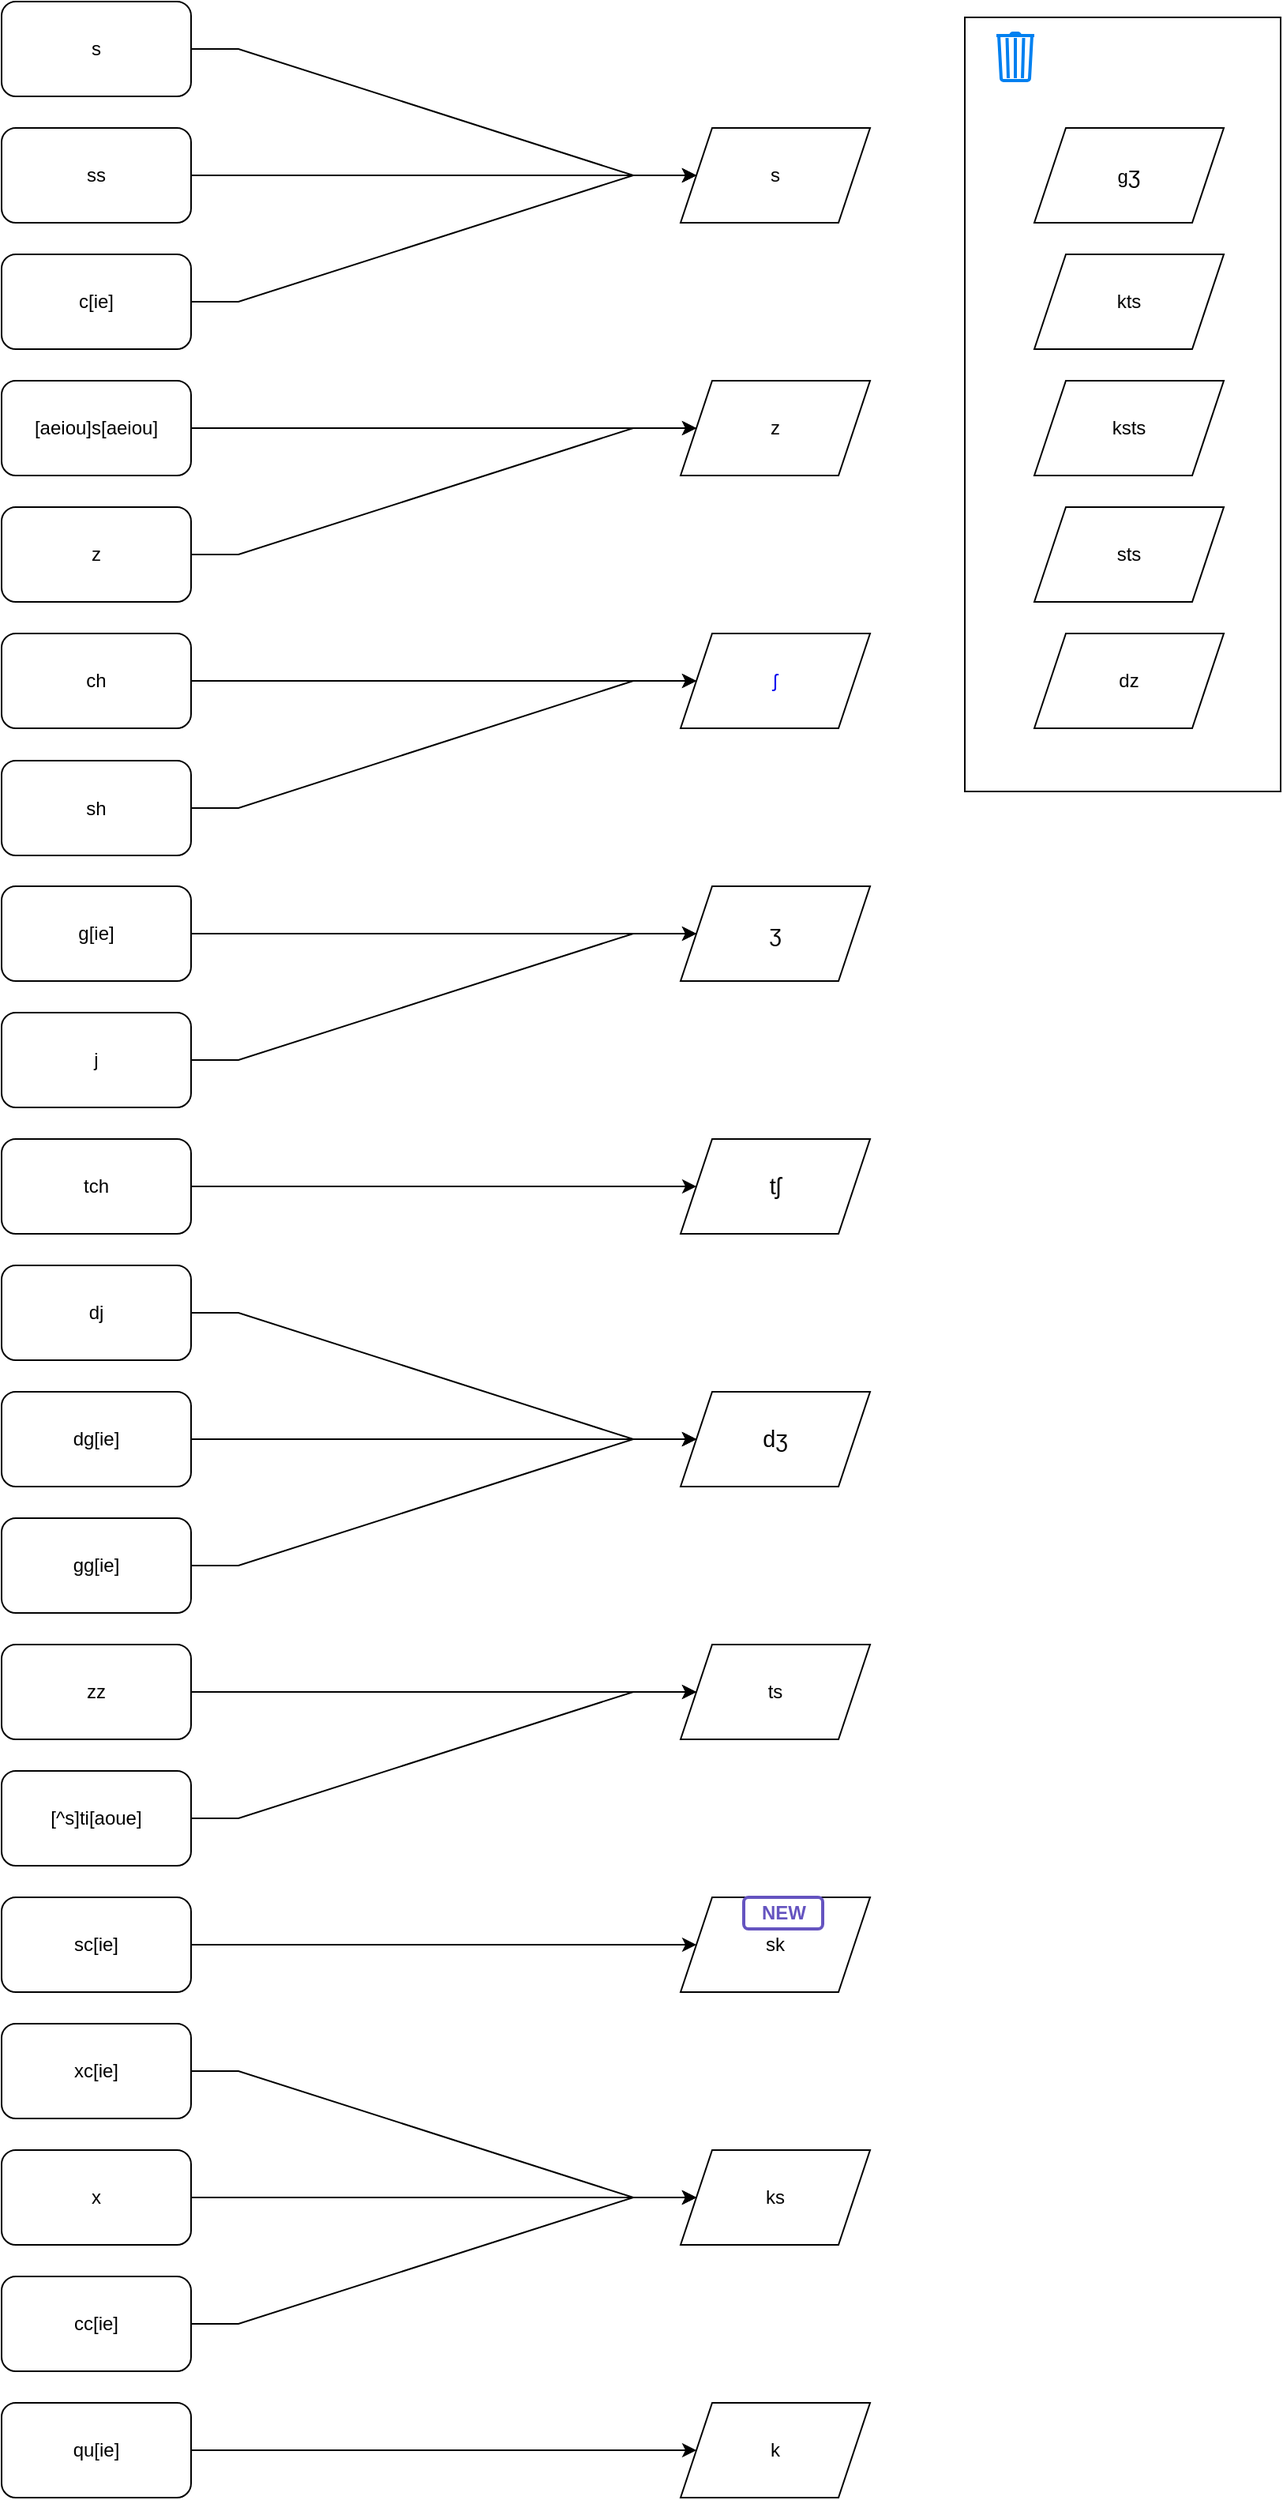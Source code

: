 <mxfile version="20.8.14" type="github">
  <diagram id="YbkainP55hzanAraKQav" name="Page-1">
    <mxGraphModel dx="1242" dy="636" grid="1" gridSize="10" guides="1" tooltips="1" connect="1" arrows="1" fold="1" page="1" pageScale="1" pageWidth="827" pageHeight="1169" math="0" shadow="0">
      <root>
        <mxCell id="0" />
        <mxCell id="1" parent="0" />
        <mxCell id="iZXNnLEXLb7nlVbUgUFV-6" value="" style="rounded=0;whiteSpace=wrap;html=1;" parent="1" vertex="1">
          <mxGeometry x="820" y="10" width="200" height="490" as="geometry" />
        </mxCell>
        <mxCell id="5fgYvhCfNTWPp-rmczzZ-32" style="edgeStyle=entityRelationEdgeStyle;rounded=0;orthogonalLoop=1;jettySize=auto;html=1;fontColor=#000000;" parent="1" source="5fgYvhCfNTWPp-rmczzZ-1" target="5fgYvhCfNTWPp-rmczzZ-3" edge="1">
          <mxGeometry relative="1" as="geometry" />
        </mxCell>
        <mxCell id="5fgYvhCfNTWPp-rmczzZ-1" value="s" style="rounded=1;whiteSpace=wrap;html=1;fontColor=#000000;" parent="1" vertex="1">
          <mxGeometry x="210" width="120" height="60" as="geometry" />
        </mxCell>
        <mxCell id="5fgYvhCfNTWPp-rmczzZ-34" style="edgeStyle=entityRelationEdgeStyle;rounded=0;orthogonalLoop=1;jettySize=auto;html=1;fontColor=#000000;" parent="1" source="5fgYvhCfNTWPp-rmczzZ-2" target="5fgYvhCfNTWPp-rmczzZ-3" edge="1">
          <mxGeometry relative="1" as="geometry" />
        </mxCell>
        <mxCell id="5fgYvhCfNTWPp-rmczzZ-2" value="ss" style="rounded=1;whiteSpace=wrap;html=1;" parent="1" vertex="1">
          <mxGeometry x="210" y="80" width="120" height="60" as="geometry" />
        </mxCell>
        <mxCell id="5fgYvhCfNTWPp-rmczzZ-3" value="s" style="shape=parallelogram;perimeter=parallelogramPerimeter;whiteSpace=wrap;html=1;fixedSize=1;" parent="1" vertex="1">
          <mxGeometry x="640" y="80" width="120" height="60" as="geometry" />
        </mxCell>
        <mxCell id="5fgYvhCfNTWPp-rmczzZ-4" value="&lt;span class=&quot;IPA&quot; lang=&quot;und-fonipa&quot;&gt;&lt;a title=&quot;Voiceless postalveolar fricative&quot; href=&quot;https://en.wikipedia.org/wiki/Voiceless_postalveolar_fricative&quot;&gt;ʃ&lt;/a&gt;&lt;/span&gt;" style="shape=parallelogram;perimeter=parallelogramPerimeter;whiteSpace=wrap;html=1;fixedSize=1;" parent="1" vertex="1">
          <mxGeometry x="640" y="400" width="120" height="60" as="geometry" />
        </mxCell>
        <mxCell id="5fgYvhCfNTWPp-rmczzZ-6" value="z" style="shape=parallelogram;perimeter=parallelogramPerimeter;whiteSpace=wrap;html=1;fixedSize=1;" parent="1" vertex="1">
          <mxGeometry x="640" y="240" width="120" height="60" as="geometry" />
        </mxCell>
        <mxCell id="5fgYvhCfNTWPp-rmczzZ-11" value="dz" style="shape=parallelogram;perimeter=parallelogramPerimeter;whiteSpace=wrap;html=1;fixedSize=1;" parent="1" vertex="1">
          <mxGeometry x="864" y="400" width="120" height="60" as="geometry" />
        </mxCell>
        <mxCell id="5fgYvhCfNTWPp-rmczzZ-12" value="ts" style="shape=parallelogram;perimeter=parallelogramPerimeter;whiteSpace=wrap;html=1;fixedSize=1;" parent="1" vertex="1">
          <mxGeometry x="640" y="1040" width="120" height="60" as="geometry" />
        </mxCell>
        <mxCell id="5fgYvhCfNTWPp-rmczzZ-43" style="edgeStyle=entityRelationEdgeStyle;rounded=0;orthogonalLoop=1;jettySize=auto;html=1;fontColor=#000000;" parent="1" source="5fgYvhCfNTWPp-rmczzZ-14" target="5fgYvhCfNTWPp-rmczzZ-3" edge="1">
          <mxGeometry relative="1" as="geometry">
            <mxPoint x="650" y="490" as="targetPoint" />
          </mxGeometry>
        </mxCell>
        <mxCell id="5fgYvhCfNTWPp-rmczzZ-14" value="c[ie]" style="rounded=1;whiteSpace=wrap;html=1;" parent="1" vertex="1">
          <mxGeometry x="210" y="160" width="120" height="60" as="geometry" />
        </mxCell>
        <mxCell id="5fgYvhCfNTWPp-rmczzZ-36" style="edgeStyle=entityRelationEdgeStyle;rounded=0;orthogonalLoop=1;jettySize=auto;html=1;fontColor=#000000;" parent="1" source="5fgYvhCfNTWPp-rmczzZ-15" target="5fgYvhCfNTWPp-rmczzZ-6" edge="1">
          <mxGeometry relative="1" as="geometry" />
        </mxCell>
        <mxCell id="5fgYvhCfNTWPp-rmczzZ-15" value="z" style="rounded=1;whiteSpace=wrap;html=1;" parent="1" vertex="1">
          <mxGeometry x="210" y="320" width="120" height="60" as="geometry" />
        </mxCell>
        <mxCell id="5fgYvhCfNTWPp-rmczzZ-37" style="edgeStyle=entityRelationEdgeStyle;rounded=0;orthogonalLoop=1;jettySize=auto;html=1;fontColor=#000000;" parent="1" source="5fgYvhCfNTWPp-rmczzZ-16" target="5fgYvhCfNTWPp-rmczzZ-12" edge="1">
          <mxGeometry relative="1" as="geometry" />
        </mxCell>
        <mxCell id="5fgYvhCfNTWPp-rmczzZ-16" value="zz" style="rounded=1;whiteSpace=wrap;html=1;" parent="1" vertex="1">
          <mxGeometry x="210" y="1040" width="120" height="60" as="geometry" />
        </mxCell>
        <mxCell id="5fgYvhCfNTWPp-rmczzZ-33" style="edgeStyle=entityRelationEdgeStyle;rounded=0;orthogonalLoop=1;jettySize=auto;html=1;fontColor=#000000;" parent="1" source="5fgYvhCfNTWPp-rmczzZ-17" target="5fgYvhCfNTWPp-rmczzZ-6" edge="1">
          <mxGeometry relative="1" as="geometry" />
        </mxCell>
        <mxCell id="5fgYvhCfNTWPp-rmczzZ-17" value="[aeiou]s[aeiou]" style="rounded=1;whiteSpace=wrap;html=1;" parent="1" vertex="1">
          <mxGeometry x="210" y="240" width="120" height="60" as="geometry" />
        </mxCell>
        <mxCell id="5fgYvhCfNTWPp-rmczzZ-35" style="edgeStyle=entityRelationEdgeStyle;rounded=0;orthogonalLoop=1;jettySize=auto;html=1;fontColor=#000000;" parent="1" source="5fgYvhCfNTWPp-rmczzZ-18" target="5fgYvhCfNTWPp-rmczzZ-29" edge="1">
          <mxGeometry relative="1" as="geometry" />
        </mxCell>
        <mxCell id="5fgYvhCfNTWPp-rmczzZ-18" value="g[ie]" style="rounded=1;whiteSpace=wrap;html=1;" parent="1" vertex="1">
          <mxGeometry x="210" y="560" width="120" height="60" as="geometry" />
        </mxCell>
        <mxCell id="5fgYvhCfNTWPp-rmczzZ-38" style="edgeStyle=entityRelationEdgeStyle;rounded=0;orthogonalLoop=1;jettySize=auto;html=1;fontColor=#000000;" parent="1" source="5fgYvhCfNTWPp-rmczzZ-19" target="5fgYvhCfNTWPp-rmczzZ-4" edge="1">
          <mxGeometry relative="1" as="geometry" />
        </mxCell>
        <mxCell id="5fgYvhCfNTWPp-rmczzZ-19" value="ch" style="rounded=1;whiteSpace=wrap;html=1;fontColor=#000000;" parent="1" vertex="1">
          <mxGeometry x="210" y="400" width="120" height="60" as="geometry" />
        </mxCell>
        <mxCell id="5fgYvhCfNTWPp-rmczzZ-39" style="edgeStyle=entityRelationEdgeStyle;rounded=0;orthogonalLoop=1;jettySize=auto;html=1;fontColor=#000000;" parent="1" source="5fgYvhCfNTWPp-rmczzZ-20" target="5fgYvhCfNTWPp-rmczzZ-29" edge="1">
          <mxGeometry relative="1" as="geometry" />
        </mxCell>
        <mxCell id="5fgYvhCfNTWPp-rmczzZ-20" value="j" style="rounded=1;whiteSpace=wrap;html=1;fontColor=#000000;" parent="1" vertex="1">
          <mxGeometry x="210" y="640" width="120" height="60" as="geometry" />
        </mxCell>
        <mxCell id="5fgYvhCfNTWPp-rmczzZ-42" style="edgeStyle=entityRelationEdgeStyle;rounded=0;orthogonalLoop=1;jettySize=auto;html=1;fontColor=#000000;" parent="1" source="5fgYvhCfNTWPp-rmczzZ-23" target="5fgYvhCfNTWPp-rmczzZ-12" edge="1">
          <mxGeometry relative="1" as="geometry">
            <mxPoint x="650" y="1125.5" as="targetPoint" />
          </mxGeometry>
        </mxCell>
        <mxCell id="5fgYvhCfNTWPp-rmczzZ-23" value="[^s]ti[aoue]" style="rounded=1;whiteSpace=wrap;html=1;fontColor=#000000;" parent="1" vertex="1">
          <mxGeometry x="210" y="1120" width="120" height="60" as="geometry" />
        </mxCell>
        <mxCell id="5fgYvhCfNTWPp-rmczzZ-24" value="sts" style="shape=parallelogram;perimeter=parallelogramPerimeter;whiteSpace=wrap;html=1;fixedSize=1;fontColor=#000000;" parent="1" vertex="1">
          <mxGeometry x="864" y="320" width="120" height="60" as="geometry" />
        </mxCell>
        <mxCell id="5fgYvhCfNTWPp-rmczzZ-40" style="edgeStyle=entityRelationEdgeStyle;rounded=0;orthogonalLoop=1;jettySize=auto;html=1;fontColor=#000000;" parent="1" source="5fgYvhCfNTWPp-rmczzZ-25" target="iZXNnLEXLb7nlVbUgUFV-4" edge="1">
          <mxGeometry relative="1" as="geometry">
            <mxPoint x="630" y="1200" as="targetPoint" />
          </mxGeometry>
        </mxCell>
        <mxCell id="5fgYvhCfNTWPp-rmczzZ-25" value="sc[ie]" style="rounded=1;whiteSpace=wrap;html=1;fontColor=#000000;" parent="1" vertex="1">
          <mxGeometry x="210" y="1200" width="120" height="60" as="geometry" />
        </mxCell>
        <mxCell id="5fgYvhCfNTWPp-rmczzZ-41" style="edgeStyle=entityRelationEdgeStyle;rounded=0;orthogonalLoop=1;jettySize=auto;html=1;fontColor=#000000;" parent="1" source="5fgYvhCfNTWPp-rmczzZ-26" target="HDc2UItaf2_tcFTCwjuI-39" edge="1">
          <mxGeometry relative="1" as="geometry" />
        </mxCell>
        <mxCell id="5fgYvhCfNTWPp-rmczzZ-26" value="xc[ie]" style="rounded=1;whiteSpace=wrap;html=1;fontColor=#000000;" parent="1" vertex="1">
          <mxGeometry x="210" y="1280" width="120" height="60" as="geometry" />
        </mxCell>
        <mxCell id="5fgYvhCfNTWPp-rmczzZ-27" value="ksts" style="shape=parallelogram;perimeter=parallelogramPerimeter;whiteSpace=wrap;html=1;fixedSize=1;fontColor=#000000;" parent="1" vertex="1">
          <mxGeometry x="864" y="240" width="120" height="60" as="geometry" />
        </mxCell>
        <mxCell id="5fgYvhCfNTWPp-rmczzZ-29" value="&lt;span style=&quot;font-size: 120%;&quot;&gt;&lt;span class=&quot;IPA&quot; title=&quot;Representation in the International Phonetic Alphabet (IPA)&quot; lang=&quot;und-Latn-fonipa&quot;&gt;ʒ&lt;/span&gt;&lt;/span&gt;" style="shape=parallelogram;perimeter=parallelogramPerimeter;whiteSpace=wrap;html=1;fixedSize=1;" parent="1" vertex="1">
          <mxGeometry x="640" y="560" width="120" height="60" as="geometry" />
        </mxCell>
        <mxCell id="HDc2UItaf2_tcFTCwjuI-8" value="&lt;span style=&quot;font-size: 120%;&quot;&gt;&lt;span class=&quot;IPA&quot; title=&quot;Representation in the International Phonetic Alphabet (IPA)&quot; lang=&quot;und-Latn-fonipa&quot;&gt;tʃ&lt;/span&gt;&lt;/span&gt;" style="shape=parallelogram;perimeter=parallelogramPerimeter;whiteSpace=wrap;html=1;fixedSize=1;" parent="1" vertex="1">
          <mxGeometry x="640" y="720" width="120" height="60" as="geometry" />
        </mxCell>
        <mxCell id="HDc2UItaf2_tcFTCwjuI-9" value="&lt;span style=&quot;font-size: 120%;&quot;&gt;&lt;span class=&quot;IPA&quot; title=&quot;Representation in the International Phonetic Alphabet (IPA)&quot; lang=&quot;und-Latn-fonipa&quot;&gt;dʒ&lt;/span&gt;&lt;/span&gt;" style="shape=parallelogram;perimeter=parallelogramPerimeter;whiteSpace=wrap;html=1;fixedSize=1;" parent="1" vertex="1">
          <mxGeometry x="640" y="880" width="120" height="60" as="geometry" />
        </mxCell>
        <mxCell id="HDc2UItaf2_tcFTCwjuI-35" style="edgeStyle=entityRelationEdgeStyle;rounded=0;orthogonalLoop=1;jettySize=auto;html=1;fontColor=#000000;" parent="1" source="HDc2UItaf2_tcFTCwjuI-36" target="HDc2UItaf2_tcFTCwjuI-8" edge="1">
          <mxGeometry relative="1" as="geometry" />
        </mxCell>
        <mxCell id="HDc2UItaf2_tcFTCwjuI-36" value="tch" style="rounded=1;whiteSpace=wrap;html=1;fontColor=#000000;" parent="1" vertex="1">
          <mxGeometry x="210" y="720" width="120" height="60" as="geometry" />
        </mxCell>
        <mxCell id="HDc2UItaf2_tcFTCwjuI-37" style="edgeStyle=entityRelationEdgeStyle;rounded=0;orthogonalLoop=1;jettySize=auto;html=1;fontColor=#000000;" parent="1" source="HDc2UItaf2_tcFTCwjuI-38" target="HDc2UItaf2_tcFTCwjuI-39" edge="1">
          <mxGeometry relative="1" as="geometry" />
        </mxCell>
        <mxCell id="HDc2UItaf2_tcFTCwjuI-38" value="x" style="rounded=1;whiteSpace=wrap;html=1;fontColor=#000000;" parent="1" vertex="1">
          <mxGeometry x="210" y="1360" width="120" height="60" as="geometry" />
        </mxCell>
        <mxCell id="HDc2UItaf2_tcFTCwjuI-39" value="ks" style="shape=parallelogram;perimeter=parallelogramPerimeter;whiteSpace=wrap;html=1;fixedSize=1;" parent="1" vertex="1">
          <mxGeometry x="640" y="1360" width="120" height="60" as="geometry" />
        </mxCell>
        <mxCell id="HDc2UItaf2_tcFTCwjuI-40" style="edgeStyle=entityRelationEdgeStyle;rounded=0;orthogonalLoop=1;jettySize=auto;html=1;fontColor=#000000;" parent="1" source="HDc2UItaf2_tcFTCwjuI-41" target="HDc2UItaf2_tcFTCwjuI-9" edge="1">
          <mxGeometry relative="1" as="geometry" />
        </mxCell>
        <mxCell id="HDc2UItaf2_tcFTCwjuI-41" value="dj" style="rounded=1;whiteSpace=wrap;html=1;fontColor=#000000;" parent="1" vertex="1">
          <mxGeometry x="210" y="800" width="120" height="60" as="geometry" />
        </mxCell>
        <mxCell id="HDc2UItaf2_tcFTCwjuI-42" style="edgeStyle=entityRelationEdgeStyle;rounded=0;orthogonalLoop=1;jettySize=auto;html=1;fontColor=#000000;" parent="1" source="HDc2UItaf2_tcFTCwjuI-43" target="HDc2UItaf2_tcFTCwjuI-9" edge="1">
          <mxGeometry relative="1" as="geometry" />
        </mxCell>
        <mxCell id="HDc2UItaf2_tcFTCwjuI-43" value="dg[ie]" style="rounded=1;whiteSpace=wrap;html=1;fontColor=#000000;" parent="1" vertex="1">
          <mxGeometry x="210" y="880" width="120" height="60" as="geometry" />
        </mxCell>
        <mxCell id="HDc2UItaf2_tcFTCwjuI-44" style="edgeStyle=entityRelationEdgeStyle;rounded=0;orthogonalLoop=1;jettySize=auto;html=1;fontColor=#000000;" parent="1" source="HDc2UItaf2_tcFTCwjuI-45" target="5fgYvhCfNTWPp-rmczzZ-4" edge="1">
          <mxGeometry relative="1" as="geometry">
            <mxPoint x="650" y="1070" as="targetPoint" />
          </mxGeometry>
        </mxCell>
        <mxCell id="HDc2UItaf2_tcFTCwjuI-45" value="sh" style="rounded=1;whiteSpace=wrap;html=1;fontColor=#000000;" parent="1" vertex="1">
          <mxGeometry x="210" y="480.5" width="120" height="60" as="geometry" />
        </mxCell>
        <mxCell id="HDc2UItaf2_tcFTCwjuI-46" style="edgeStyle=entityRelationEdgeStyle;rounded=0;orthogonalLoop=1;jettySize=auto;html=1;fontColor=#000000;" parent="1" source="HDc2UItaf2_tcFTCwjuI-47" target="HDc2UItaf2_tcFTCwjuI-39" edge="1">
          <mxGeometry relative="1" as="geometry" />
        </mxCell>
        <mxCell id="HDc2UItaf2_tcFTCwjuI-47" value="cc[ie]" style="rounded=1;whiteSpace=wrap;html=1;fontColor=#000000;" parent="1" vertex="1">
          <mxGeometry x="210" y="1440" width="120" height="60" as="geometry" />
        </mxCell>
        <mxCell id="HDc2UItaf2_tcFTCwjuI-48" value="kts" style="shape=parallelogram;perimeter=parallelogramPerimeter;whiteSpace=wrap;html=1;fixedSize=1;fontColor=#000000;" parent="1" vertex="1">
          <mxGeometry x="864" y="160" width="120" height="60" as="geometry" />
        </mxCell>
        <mxCell id="HDc2UItaf2_tcFTCwjuI-49" style="edgeStyle=entityRelationEdgeStyle;rounded=0;orthogonalLoop=1;jettySize=auto;html=1;fontColor=#000000;" parent="1" source="HDc2UItaf2_tcFTCwjuI-50" target="HDc2UItaf2_tcFTCwjuI-9" edge="1">
          <mxGeometry relative="1" as="geometry" />
        </mxCell>
        <mxCell id="HDc2UItaf2_tcFTCwjuI-50" value="gg[ie]" style="rounded=1;whiteSpace=wrap;html=1;fontColor=#000000;" parent="1" vertex="1">
          <mxGeometry x="210" y="960" width="120" height="60" as="geometry" />
        </mxCell>
        <mxCell id="HDc2UItaf2_tcFTCwjuI-51" value="g&lt;span style=&quot;font-size: 120%;&quot;&gt;&lt;span class=&quot;IPA&quot; title=&quot;Representation in the International Phonetic Alphabet (IPA)&quot; lang=&quot;und-Latn-fonipa&quot;&gt;ʒ&lt;/span&gt;&lt;/span&gt;" style="shape=parallelogram;perimeter=parallelogramPerimeter;whiteSpace=wrap;html=1;fixedSize=1;fontColor=#000000;" parent="1" vertex="1">
          <mxGeometry x="864" y="80" width="120" height="60" as="geometry" />
        </mxCell>
        <mxCell id="iZXNnLEXLb7nlVbUgUFV-4" value="sk" style="shape=parallelogram;perimeter=parallelogramPerimeter;whiteSpace=wrap;html=1;fixedSize=1;" parent="1" vertex="1">
          <mxGeometry x="640" y="1200" width="120" height="60" as="geometry" />
        </mxCell>
        <mxCell id="iZXNnLEXLb7nlVbUgUFV-5" value="" style="html=1;verticalLabelPosition=bottom;align=center;labelBackgroundColor=#ffffff;verticalAlign=top;strokeWidth=2;strokeColor=#0080F0;shadow=0;dashed=0;shape=mxgraph.ios7.icons.trashcan;" parent="1" vertex="1">
          <mxGeometry x="840" y="20" width="24" height="30" as="geometry" />
        </mxCell>
        <mxCell id="GTz973H2v1kcNFxzBQoP-4" value="NEW" style="dashed=0;html=1;rounded=1;strokeColor=#6554C0;fontSize=12;align=center;fontStyle=1;strokeWidth=2;fontColor=#6554C0" parent="1" vertex="1">
          <mxGeometry x="680" y="1200" width="50" height="20" as="geometry" />
        </mxCell>
        <mxCell id="hGj3xvj4yGpbjQCEN98F-3" style="edgeStyle=orthogonalEdgeStyle;rounded=0;orthogonalLoop=1;jettySize=auto;html=1;" parent="1" source="hGj3xvj4yGpbjQCEN98F-1" target="hGj3xvj4yGpbjQCEN98F-2" edge="1">
          <mxGeometry relative="1" as="geometry" />
        </mxCell>
        <mxCell id="hGj3xvj4yGpbjQCEN98F-1" value="qu[ie]" style="rounded=1;whiteSpace=wrap;html=1;fontColor=#000000;" parent="1" vertex="1">
          <mxGeometry x="210" y="1520" width="120" height="60" as="geometry" />
        </mxCell>
        <mxCell id="hGj3xvj4yGpbjQCEN98F-2" value="k" style="shape=parallelogram;perimeter=parallelogramPerimeter;whiteSpace=wrap;html=1;fixedSize=1;" parent="1" vertex="1">
          <mxGeometry x="640" y="1520" width="120" height="60" as="geometry" />
        </mxCell>
      </root>
    </mxGraphModel>
  </diagram>
</mxfile>

